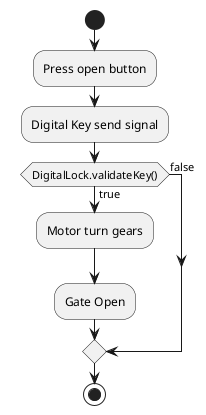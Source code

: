 @startuml
'https://plantuml.com/activity-diagram-beta

start
:Press open button;
:Digital Key send signal;

if (DigitalLock.validateKey()) then (true)
  :Motor turn gears;
  :Gate Open;
else (false)
endif

stop

@enduml
